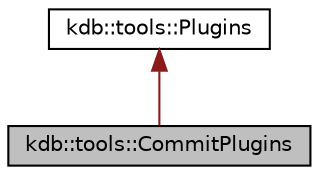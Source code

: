 digraph "kdb::tools::CommitPlugins"
{
 // LATEX_PDF_SIZE
  edge [fontname="Helvetica",fontsize="10",labelfontname="Helvetica",labelfontsize="10"];
  node [fontname="Helvetica",fontsize="10",shape=record];
  Node1 [label="kdb::tools::CommitPlugins",height=0.2,width=0.4,color="black", fillcolor="grey75", style="filled", fontcolor="black",tooltip="Plugins to handle errors during configuration access."];
  Node2 -> Node1 [dir="back",color="firebrick4",fontsize="10",style="solid",fontname="Helvetica"];
  Node2 [label="kdb::tools::Plugins",height=0.2,width=0.4,color="black", fillcolor="white", style="filled",URL="$classkdb_1_1tools_1_1Plugins.html",tooltip="A collection of plugins (either get, set or error)"];
}

